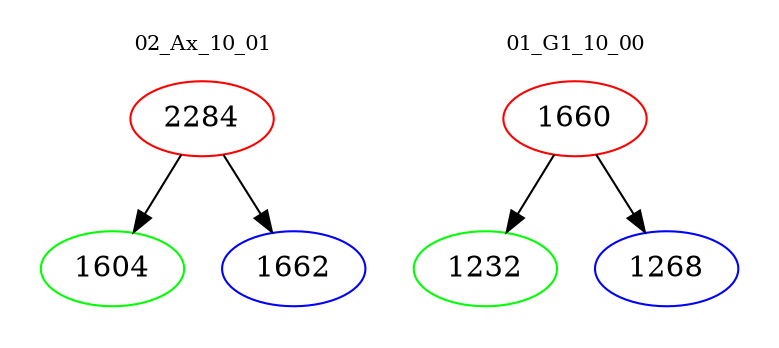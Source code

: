 digraph{
subgraph cluster_0 {
color = white
label = "02_Ax_10_01";
fontsize=10;
T0_2284 [label="2284", color="red"]
T0_2284 -> T0_1604 [color="black"]
T0_1604 [label="1604", color="green"]
T0_2284 -> T0_1662 [color="black"]
T0_1662 [label="1662", color="blue"]
}
subgraph cluster_1 {
color = white
label = "01_G1_10_00";
fontsize=10;
T1_1660 [label="1660", color="red"]
T1_1660 -> T1_1232 [color="black"]
T1_1232 [label="1232", color="green"]
T1_1660 -> T1_1268 [color="black"]
T1_1268 [label="1268", color="blue"]
}
}
